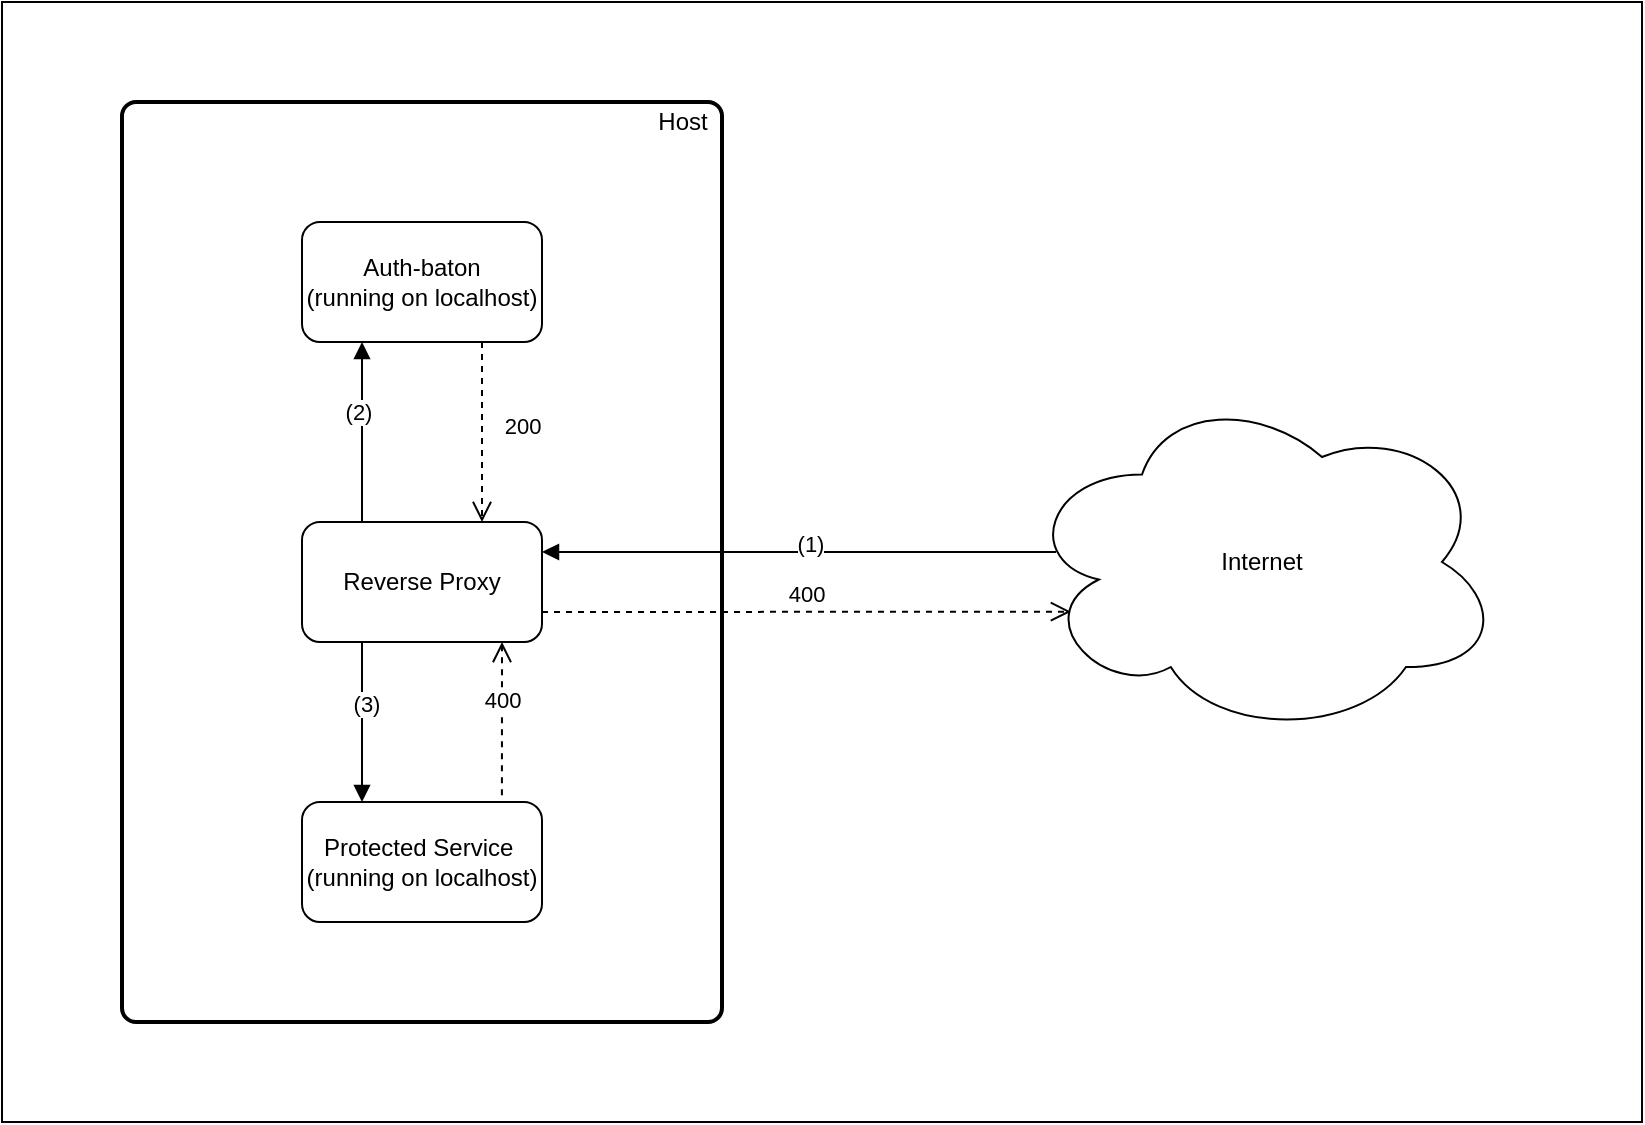 <mxfile version="14.3.2" type="device"><diagram name="Page-1" id="74e2e168-ea6b-b213-b513-2b3c1d86103e"><mxGraphModel dx="1228" dy="585" grid="1" gridSize="10" guides="1" tooltips="1" connect="1" arrows="1" fold="1" page="1" pageScale="1" pageWidth="1100" pageHeight="850" background="#ffffff" math="0" shadow="0"><root><mxCell id="0"/><mxCell id="1" parent="0"/><mxCell id="vZ4H-iqRAM6ekgCRiF3A-3" value="" style="rounded=0;whiteSpace=wrap;html=1;" vertex="1" parent="1"><mxGeometry x="160" y="130" width="820" height="560" as="geometry"/></mxCell><mxCell id="GqDzX2qOEUvknbJ0-gQx-9" value="" style="rounded=1;whiteSpace=wrap;html=1;absoluteArcSize=1;arcSize=14;strokeWidth=2;" parent="1" vertex="1"><mxGeometry x="220" y="180" width="300" height="460" as="geometry"/></mxCell><mxCell id="GqDzX2qOEUvknbJ0-gQx-1" value="Auth-baton&lt;br&gt;(running on localhost)" style="rounded=1;whiteSpace=wrap;html=1;" parent="1" vertex="1"><mxGeometry x="310" y="240" width="120" height="60" as="geometry"/></mxCell><mxCell id="GqDzX2qOEUvknbJ0-gQx-3" value="Protected Service&amp;nbsp;&lt;br&gt;(running on localhost)" style="rounded=1;whiteSpace=wrap;html=1;" parent="1" vertex="1"><mxGeometry x="310" y="530" width="120" height="60" as="geometry"/></mxCell><mxCell id="GqDzX2qOEUvknbJ0-gQx-4" value="Reverse Proxy" style="rounded=1;whiteSpace=wrap;html=1;" parent="1" vertex="1"><mxGeometry x="310" y="390" width="120" height="60" as="geometry"/></mxCell><mxCell id="GqDzX2qOEUvknbJ0-gQx-6" value="200" style="html=1;verticalAlign=bottom;endArrow=open;dashed=1;endSize=8;exitX=0.75;exitY=1;exitDx=0;exitDy=0;entryX=0.75;entryY=0;entryDx=0;entryDy=0;" parent="1" source="GqDzX2qOEUvknbJ0-gQx-1" target="GqDzX2qOEUvknbJ0-gQx-4" edge="1"><mxGeometry x="0.111" y="20" relative="1" as="geometry"><mxPoint x="390" y="340" as="sourcePoint"/><mxPoint x="310" y="340" as="targetPoint"/><mxPoint y="1" as="offset"/></mxGeometry></mxCell><mxCell id="GqDzX2qOEUvknbJ0-gQx-7" value="" style="html=1;verticalAlign=bottom;endArrow=block;entryX=1;entryY=0.25;entryDx=0;entryDy=0;" parent="1" target="GqDzX2qOEUvknbJ0-gQx-4" edge="1"><mxGeometry width="80" relative="1" as="geometry"><mxPoint x="687" y="405" as="sourcePoint"/><mxPoint x="660" y="419.33" as="targetPoint"/></mxGeometry></mxCell><mxCell id="GqDzX2qOEUvknbJ0-gQx-15" value="(1)" style="edgeLabel;html=1;align=center;verticalAlign=middle;resizable=0;points=[];" parent="GqDzX2qOEUvknbJ0-gQx-7" vertex="1" connectable="0"><mxGeometry x="-0.038" y="-4" relative="1" as="geometry"><mxPoint as="offset"/></mxGeometry></mxCell><mxCell id="GqDzX2qOEUvknbJ0-gQx-11" value="400" style="html=1;verticalAlign=bottom;endArrow=open;dashed=1;endSize=8;exitX=1;exitY=0.75;exitDx=0;exitDy=0;entryX=0.102;entryY=0.642;entryDx=0;entryDy=0;entryPerimeter=0;" parent="1" source="GqDzX2qOEUvknbJ0-gQx-4" target="vZ4H-iqRAM6ekgCRiF3A-2" edge="1"><mxGeometry relative="1" as="geometry"><mxPoint x="430" y="430" as="sourcePoint"/><mxPoint x="680" y="435" as="targetPoint"/></mxGeometry></mxCell><mxCell id="GqDzX2qOEUvknbJ0-gQx-12" value="400" style="html=1;verticalAlign=bottom;endArrow=open;dashed=1;endSize=8;exitX=0.833;exitY=-0.057;exitDx=0;exitDy=0;exitPerimeter=0;" parent="1" source="GqDzX2qOEUvknbJ0-gQx-3" edge="1"><mxGeometry relative="1" as="geometry"><mxPoint x="400" y="530" as="sourcePoint"/><mxPoint x="410" y="450" as="targetPoint"/></mxGeometry></mxCell><mxCell id="GqDzX2qOEUvknbJ0-gQx-13" value="" style="html=1;verticalAlign=bottom;endArrow=block;entryX=0.25;entryY=0;entryDx=0;entryDy=0;" parent="1" target="GqDzX2qOEUvknbJ0-gQx-3" edge="1"><mxGeometry width="80" relative="1" as="geometry"><mxPoint x="340" y="450" as="sourcePoint"/><mxPoint x="340" y="520" as="targetPoint"/></mxGeometry></mxCell><mxCell id="GqDzX2qOEUvknbJ0-gQx-17" value="(3)" style="edgeLabel;html=1;align=center;verticalAlign=middle;resizable=0;points=[];" parent="GqDzX2qOEUvknbJ0-gQx-13" vertex="1" connectable="0"><mxGeometry x="-0.216" y="2" relative="1" as="geometry"><mxPoint y="-1" as="offset"/></mxGeometry></mxCell><mxCell id="GqDzX2qOEUvknbJ0-gQx-14" value="" style="html=1;verticalAlign=bottom;endArrow=block;" parent="1" edge="1"><mxGeometry width="80" relative="1" as="geometry"><mxPoint x="340" y="390" as="sourcePoint"/><mxPoint x="340" y="300" as="targetPoint"/></mxGeometry></mxCell><mxCell id="GqDzX2qOEUvknbJ0-gQx-16" value="(2)" style="edgeLabel;html=1;align=center;verticalAlign=middle;resizable=0;points=[];" parent="GqDzX2qOEUvknbJ0-gQx-14" vertex="1" connectable="0"><mxGeometry x="0.199" y="2" relative="1" as="geometry"><mxPoint y="-1" as="offset"/></mxGeometry></mxCell><mxCell id="vZ4H-iqRAM6ekgCRiF3A-1" value="Host" style="text;html=1;align=center;verticalAlign=middle;resizable=0;points=[];autosize=1;" vertex="1" parent="1"><mxGeometry x="480" y="180" width="40" height="20" as="geometry"/></mxCell><mxCell id="vZ4H-iqRAM6ekgCRiF3A-2" value="Internet" style="ellipse;shape=cloud;whiteSpace=wrap;html=1;" vertex="1" parent="1"><mxGeometry x="670" y="322.5" width="240" height="175" as="geometry"/></mxCell></root></mxGraphModel></diagram></mxfile>